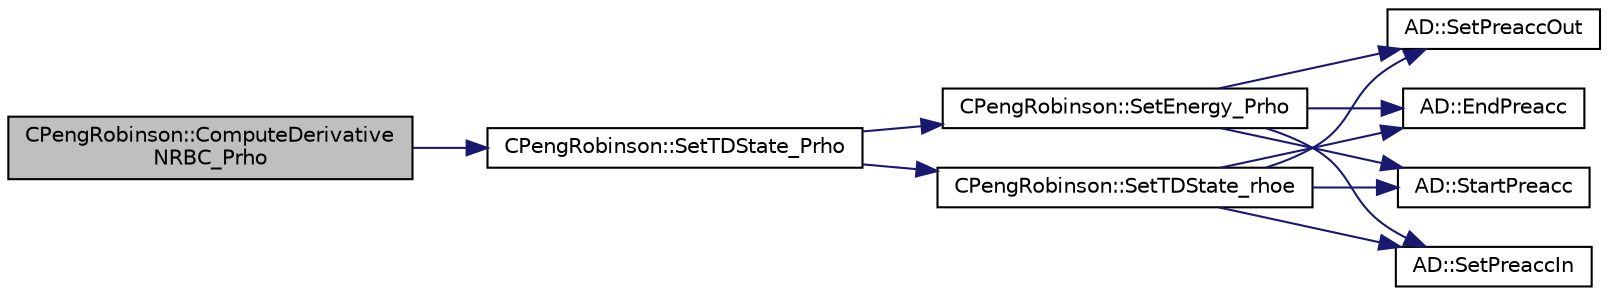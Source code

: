 digraph "CPengRobinson::ComputeDerivativeNRBC_Prho"
{
  edge [fontname="Helvetica",fontsize="10",labelfontname="Helvetica",labelfontsize="10"];
  node [fontname="Helvetica",fontsize="10",shape=record];
  rankdir="LR";
  Node6 [label="CPengRobinson::ComputeDerivative\lNRBC_Prho",height=0.2,width=0.4,color="black", fillcolor="grey75", style="filled", fontcolor="black"];
  Node6 -> Node7 [color="midnightblue",fontsize="10",style="solid",fontname="Helvetica"];
  Node7 [label="CPengRobinson::SetTDState_Prho",height=0.2,width=0.4,color="black", fillcolor="white", style="filled",URL="$class_c_peng_robinson.html#a2602dafa1217b418d81325463a772c6c",tooltip="Set the Dimensionless State using Pressure and Density. "];
  Node7 -> Node8 [color="midnightblue",fontsize="10",style="solid",fontname="Helvetica"];
  Node8 [label="CPengRobinson::SetEnergy_Prho",height=0.2,width=0.4,color="black", fillcolor="white", style="filled",URL="$class_c_peng_robinson.html#a0eaf11cf41219f5dfb35a4c8ff79a773",tooltip="Set the Dimensionless Energy using Pressure and Density. "];
  Node8 -> Node9 [color="midnightblue",fontsize="10",style="solid",fontname="Helvetica"];
  Node9 [label="AD::StartPreacc",height=0.2,width=0.4,color="black", fillcolor="white", style="filled",URL="$namespace_a_d.html#a2a1e9c4b109fd751e84132c9495de3ff",tooltip="Starts a new preaccumulation section and sets the input variables. "];
  Node8 -> Node10 [color="midnightblue",fontsize="10",style="solid",fontname="Helvetica"];
  Node10 [label="AD::SetPreaccIn",height=0.2,width=0.4,color="black", fillcolor="white", style="filled",URL="$namespace_a_d.html#aad703f3a82e509c88b92ae638f75383c",tooltip="Sets the scalar input of a preaccumulation section. "];
  Node8 -> Node11 [color="midnightblue",fontsize="10",style="solid",fontname="Helvetica"];
  Node11 [label="AD::SetPreaccOut",height=0.2,width=0.4,color="black", fillcolor="white", style="filled",URL="$namespace_a_d.html#ab3a80e24a5c8c2beb01131c57dcae4b2",tooltip="Sets the scalar output of a preaccumulation section. "];
  Node8 -> Node12 [color="midnightblue",fontsize="10",style="solid",fontname="Helvetica"];
  Node12 [label="AD::EndPreacc",height=0.2,width=0.4,color="black", fillcolor="white", style="filled",URL="$namespace_a_d.html#a309d057a92faa60a3a760254678ec9ea",tooltip="Ends a preaccumulation section and computes the local Jacobi matrix of a code section using the varia..."];
  Node7 -> Node13 [color="midnightblue",fontsize="10",style="solid",fontname="Helvetica"];
  Node13 [label="CPengRobinson::SetTDState_rhoe",height=0.2,width=0.4,color="black", fillcolor="white", style="filled",URL="$class_c_peng_robinson.html#ad60cc31bcf027bd7a6b05eccc1f0a39d",tooltip="Set the Dimensionless State using Density and Internal Energy. "];
  Node13 -> Node9 [color="midnightblue",fontsize="10",style="solid",fontname="Helvetica"];
  Node13 -> Node10 [color="midnightblue",fontsize="10",style="solid",fontname="Helvetica"];
  Node13 -> Node11 [color="midnightblue",fontsize="10",style="solid",fontname="Helvetica"];
  Node13 -> Node12 [color="midnightblue",fontsize="10",style="solid",fontname="Helvetica"];
}
